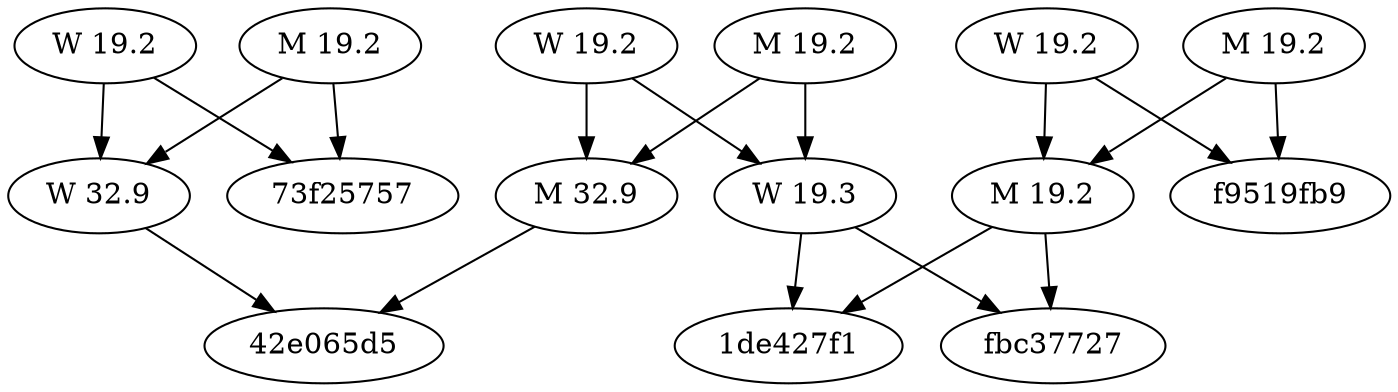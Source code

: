 digraph {
"3d430483" [label="W 18.2"]
"199c2997" [label="M 18.2"]
"3d430483" -> "e61048d1"
"199c2997" -> "e61048d1"

"92516375" [label="W 18.2"]
"d5185f18" [label="M 18.2"]
"92516375" -> "f9519fb9"
"d5185f18" -> "f9519fb9"

"88c91b77" [label="W 18.2"]
"900de3fb" [label="M 18.2"]
"88c91b77" -> "33b2ca44"
"900de3fb" -> "33b2ca44"

"3d430483" [label="W 19.2"]
"199c2997" [label="M 19.2"]
"3d430483" -> "71478d95"
"199c2997" -> "71478d95"

"92516375" [label="W 19.2"]
"d5185f18" [label="M 19.2"]
"92516375" -> "5e2fb33f"
"d5185f18" -> "5e2fb33f"

"88c91b77" [label="W 19.2"]
"900de3fb" [label="M 19.2"]
"88c91b77" -> "73f25757"
"900de3fb" -> "73f25757"

"71478d95" [label="W 18.3"]
"5e2fb33f" [label="M 18.2"]
"71478d95" -> "fbc37727"
"5e2fb33f" -> "fbc37727"

"71478d95" [label="W 19.3"]
"5e2fb33f" [label="M 19.2"]
"71478d95" -> "1de427f1"
"5e2fb33f" -> "1de427f1"

"33b2ca44" [label="W 32.9"]
"e61048d1" [label="M 32.9"]
"33b2ca44" -> "42e065d5"
"e61048d1" -> "42e065d5"
}
